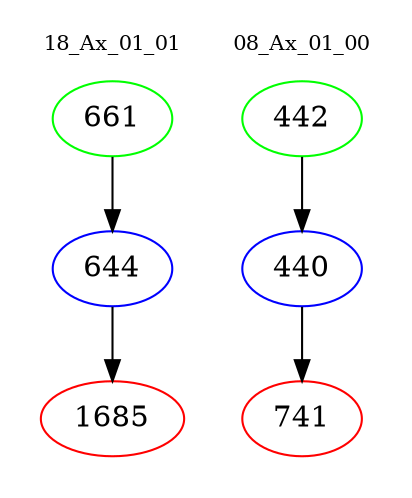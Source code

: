 digraph{
subgraph cluster_0 {
color = white
label = "18_Ax_01_01";
fontsize=10;
T0_661 [label="661", color="green"]
T0_661 -> T0_644 [color="black"]
T0_644 [label="644", color="blue"]
T0_644 -> T0_1685 [color="black"]
T0_1685 [label="1685", color="red"]
}
subgraph cluster_1 {
color = white
label = "08_Ax_01_00";
fontsize=10;
T1_442 [label="442", color="green"]
T1_442 -> T1_440 [color="black"]
T1_440 [label="440", color="blue"]
T1_440 -> T1_741 [color="black"]
T1_741 [label="741", color="red"]
}
}

